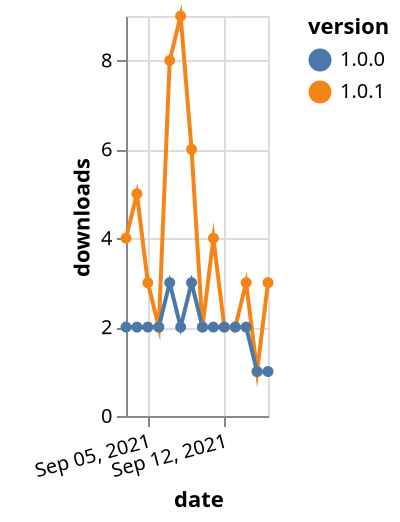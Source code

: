 {"$schema": "https://vega.github.io/schema/vega-lite/v5.json", "description": "A simple bar chart with embedded data.", "data": {"values": [{"date": "2021-09-03", "total": 4362, "delta": 4, "version": "1.0.1"}, {"date": "2021-09-04", "total": 4367, "delta": 5, "version": "1.0.1"}, {"date": "2021-09-05", "total": 4370, "delta": 3, "version": "1.0.1"}, {"date": "2021-09-06", "total": 4372, "delta": 2, "version": "1.0.1"}, {"date": "2021-09-07", "total": 4380, "delta": 8, "version": "1.0.1"}, {"date": "2021-09-08", "total": 4389, "delta": 9, "version": "1.0.1"}, {"date": "2021-09-09", "total": 4395, "delta": 6, "version": "1.0.1"}, {"date": "2021-09-10", "total": 4397, "delta": 2, "version": "1.0.1"}, {"date": "2021-09-11", "total": 4401, "delta": 4, "version": "1.0.1"}, {"date": "2021-09-12", "total": 4403, "delta": 2, "version": "1.0.1"}, {"date": "2021-09-13", "total": 4405, "delta": 2, "version": "1.0.1"}, {"date": "2021-09-14", "total": 4408, "delta": 3, "version": "1.0.1"}, {"date": "2021-09-15", "total": 4409, "delta": 1, "version": "1.0.1"}, {"date": "2021-09-16", "total": 4412, "delta": 3, "version": "1.0.1"}, {"date": "2021-09-03", "total": 2713, "delta": 2, "version": "1.0.0"}, {"date": "2021-09-04", "total": 2715, "delta": 2, "version": "1.0.0"}, {"date": "2021-09-05", "total": 2717, "delta": 2, "version": "1.0.0"}, {"date": "2021-09-06", "total": 2719, "delta": 2, "version": "1.0.0"}, {"date": "2021-09-07", "total": 2722, "delta": 3, "version": "1.0.0"}, {"date": "2021-09-08", "total": 2724, "delta": 2, "version": "1.0.0"}, {"date": "2021-09-09", "total": 2727, "delta": 3, "version": "1.0.0"}, {"date": "2021-09-10", "total": 2729, "delta": 2, "version": "1.0.0"}, {"date": "2021-09-11", "total": 2731, "delta": 2, "version": "1.0.0"}, {"date": "2021-09-12", "total": 2733, "delta": 2, "version": "1.0.0"}, {"date": "2021-09-13", "total": 2735, "delta": 2, "version": "1.0.0"}, {"date": "2021-09-14", "total": 2737, "delta": 2, "version": "1.0.0"}, {"date": "2021-09-15", "total": 2738, "delta": 1, "version": "1.0.0"}, {"date": "2021-09-16", "total": 2739, "delta": 1, "version": "1.0.0"}]}, "width": "container", "mark": {"type": "line", "point": {"filled": true}}, "encoding": {"x": {"field": "date", "type": "temporal", "timeUnit": "yearmonthdate", "title": "date", "axis": {"labelAngle": -15}}, "y": {"field": "delta", "type": "quantitative", "title": "downloads"}, "color": {"field": "version", "type": "nominal"}, "tooltip": {"field": "delta"}}}